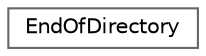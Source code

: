 digraph "类继承关系图"
{
 // LATEX_PDF_SIZE
  bgcolor="transparent";
  edge [fontname=Helvetica,fontsize=10,labelfontname=Helvetica,labelfontsize=10];
  node [fontname=Helvetica,fontsize=10,shape=box,height=0.2,width=0.4];
  rankdir="LR";
  Node0 [id="Node000000",label="EndOfDirectory",height=0.2,width=0.4,color="grey40", fillcolor="white", style="filled",URL="$struct_end_of_directory.html",tooltip=" "];
}
